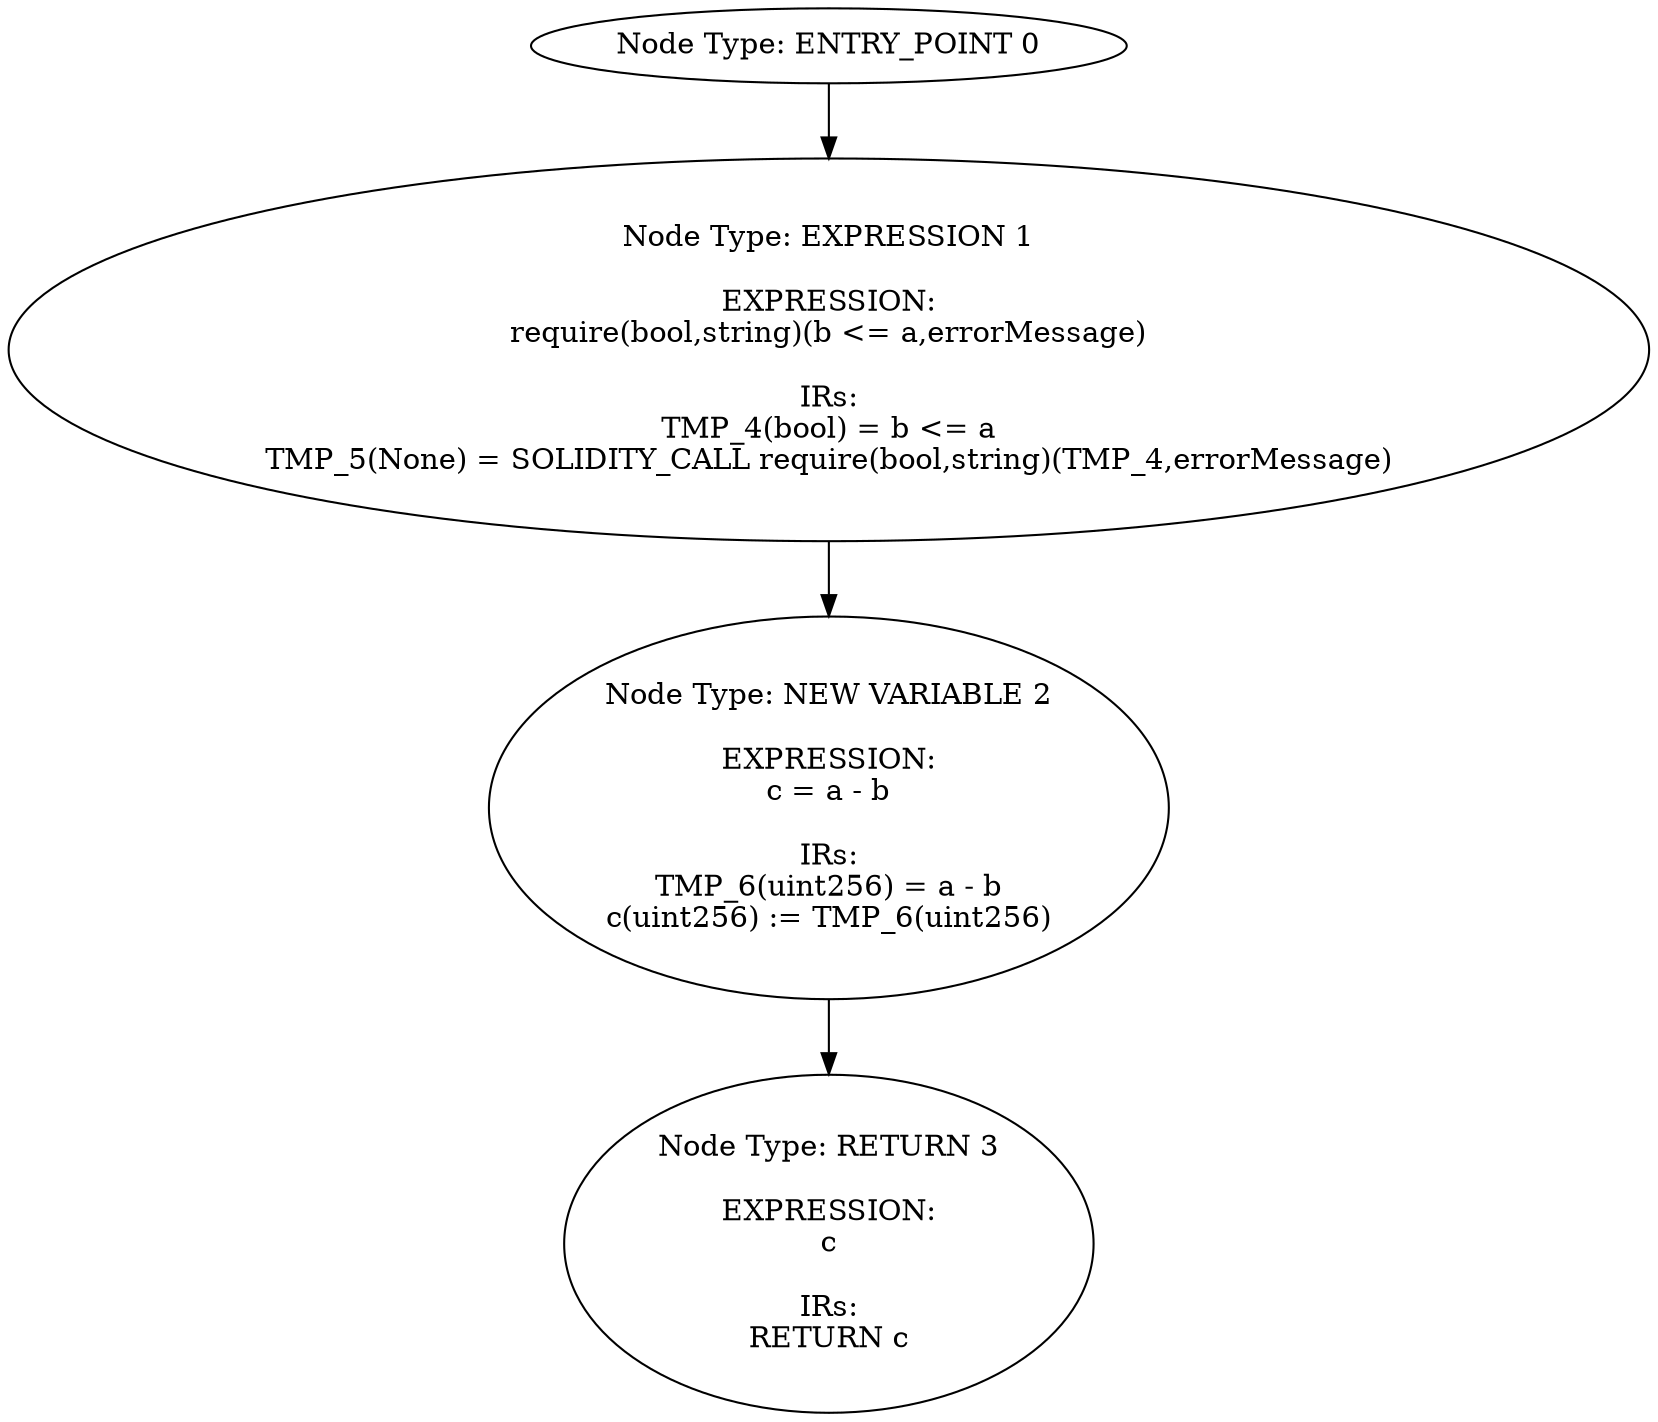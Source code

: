 digraph{
0[label="Node Type: ENTRY_POINT 0
"];
0->1;
1[label="Node Type: EXPRESSION 1

EXPRESSION:
require(bool,string)(b <= a,errorMessage)

IRs:
TMP_4(bool) = b <= a
TMP_5(None) = SOLIDITY_CALL require(bool,string)(TMP_4,errorMessage)"];
1->2;
2[label="Node Type: NEW VARIABLE 2

EXPRESSION:
c = a - b

IRs:
TMP_6(uint256) = a - b
c(uint256) := TMP_6(uint256)"];
2->3;
3[label="Node Type: RETURN 3

EXPRESSION:
c

IRs:
RETURN c"];
}
